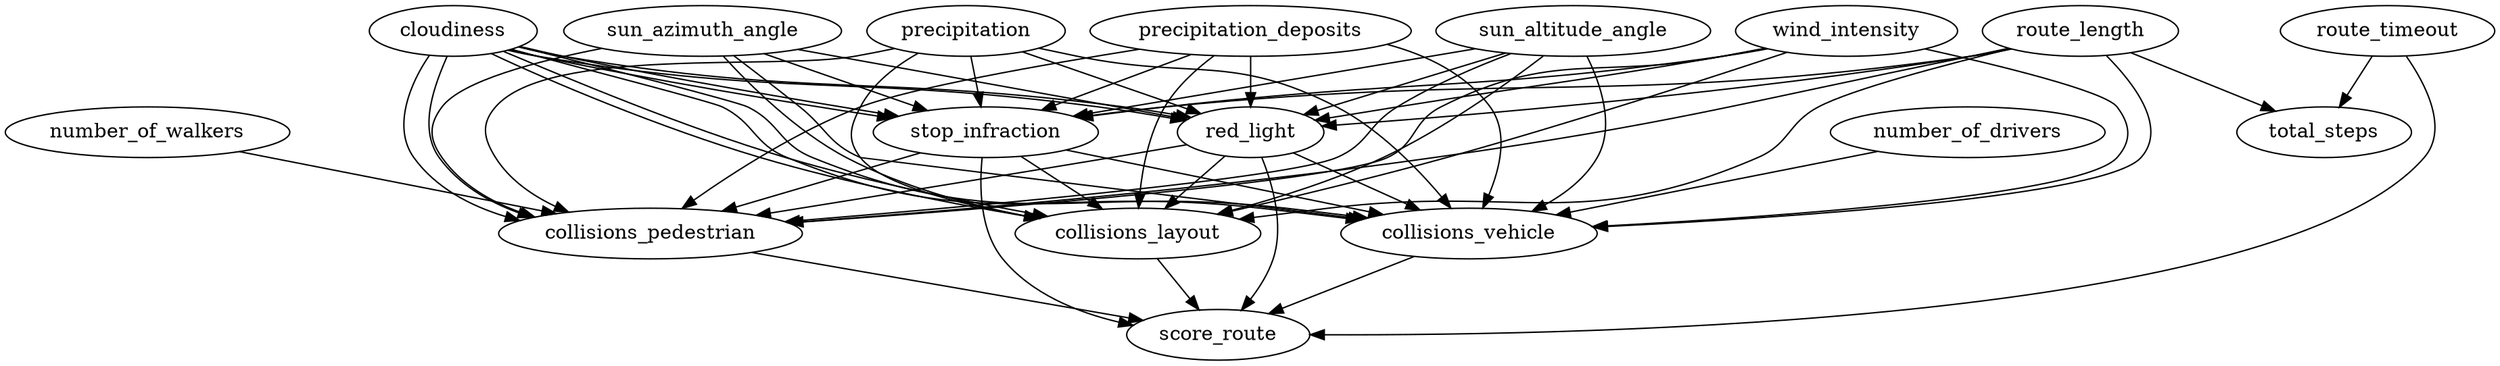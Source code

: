 digraph simple {
  /* INPUTS */
  cloudiness [type="input", datatype=float];
  number_of_drivers [type="input", datatype=int];
  number_of_walkers [type="input", datatype=int];
  precipitation [type="input", datatype=float];
  precipitation_deposits [type="input", datatype=float];
  sun_altitude_angle [type="input", datatype=float];
  sun_azimuth_angle [type="input", datatype=float];
  wind_intensity [type="input", datatype=float];

  /* OUTPUTS */
  collisions_layout [type="output", datatype=int];
  collisions_pedestrian [type="output", datatype=int];
  collisions_vehicle [type="output", datatype=int];
  red_light [type="output", datatype=int];
  route_length [type="output", datatype=float];
  route_timeout [type="output", datatype=float];
  score_route [type="output", datatype=score_route];
  stop_infraction [type="output", datatype=int];
  total_steps [type="output", datatype=int];

  collisions_layout -> score_route;
  collisions_pedestrian -> score_route;
  collisions_vehicle -> score_route;
  red_light -> score_route;
  stop_infraction -> score_route;

  stop_infraction -> collisions_layout;
  stop_infraction -> collisions_pedestrian;
  stop_infraction -> collisions_vehicle;

  red_light -> collisions_layout;
  red_light -> collisions_pedestrian;
  red_light -> collisions_vehicle;

  route_length -> collisions_layout;
  route_length -> collisions_pedestrian;
  route_length -> collisions_vehicle;
  route_length -> stop_infraction;
  route_length -> red_light;

  number_of_walkers -> collisions_pedestrian;
  number_of_drivers -> collisions_vehicle;

  cloudiness -> collisions_layout;
  cloudiness -> collisions_pedestrian;
  cloudiness -> collisions_vehicle;
  cloudiness -> stop_infraction;
  cloudiness -> red_light;

  precipitation -> collisions_layout;
  precipitation -> collisions_pedestrian;
  precipitation -> collisions_vehicle;
  precipitation -> stop_infraction;
  precipitation -> red_light;

  precipitation_deposits -> collisions_layout;
  precipitation_deposits -> collisions_pedestrian;
  precipitation_deposits -> collisions_vehicle;
  precipitation_deposits -> stop_infraction;
  precipitation_deposits -> red_light;

  cloudiness -> collisions_layout;
  cloudiness -> collisions_pedestrian;
  cloudiness -> collisions_vehicle;
  cloudiness -> stop_infraction;
  cloudiness -> red_light;

  sun_altitude_angle -> collisions_layout;
  sun_altitude_angle -> collisions_pedestrian;
  sun_altitude_angle -> collisions_vehicle;
  sun_altitude_angle -> stop_infraction;
  sun_altitude_angle -> red_light;

  sun_azimuth_angle -> collisions_layout;
  sun_azimuth_angle -> collisions_pedestrian;
  sun_azimuth_angle -> collisions_vehicle;
  sun_azimuth_angle -> stop_infraction;
  sun_azimuth_angle -> red_light;

  wind_intensity -> collisions_layout;
  wind_intensity -> collisions_pedestrian;
  wind_intensity -> collisions_vehicle;
  wind_intensity -> stop_infraction;
  wind_intensity -> red_light;

  route_timeout -> score_route;
  route_timeout -> total_steps;
  route_length -> total_steps;}
